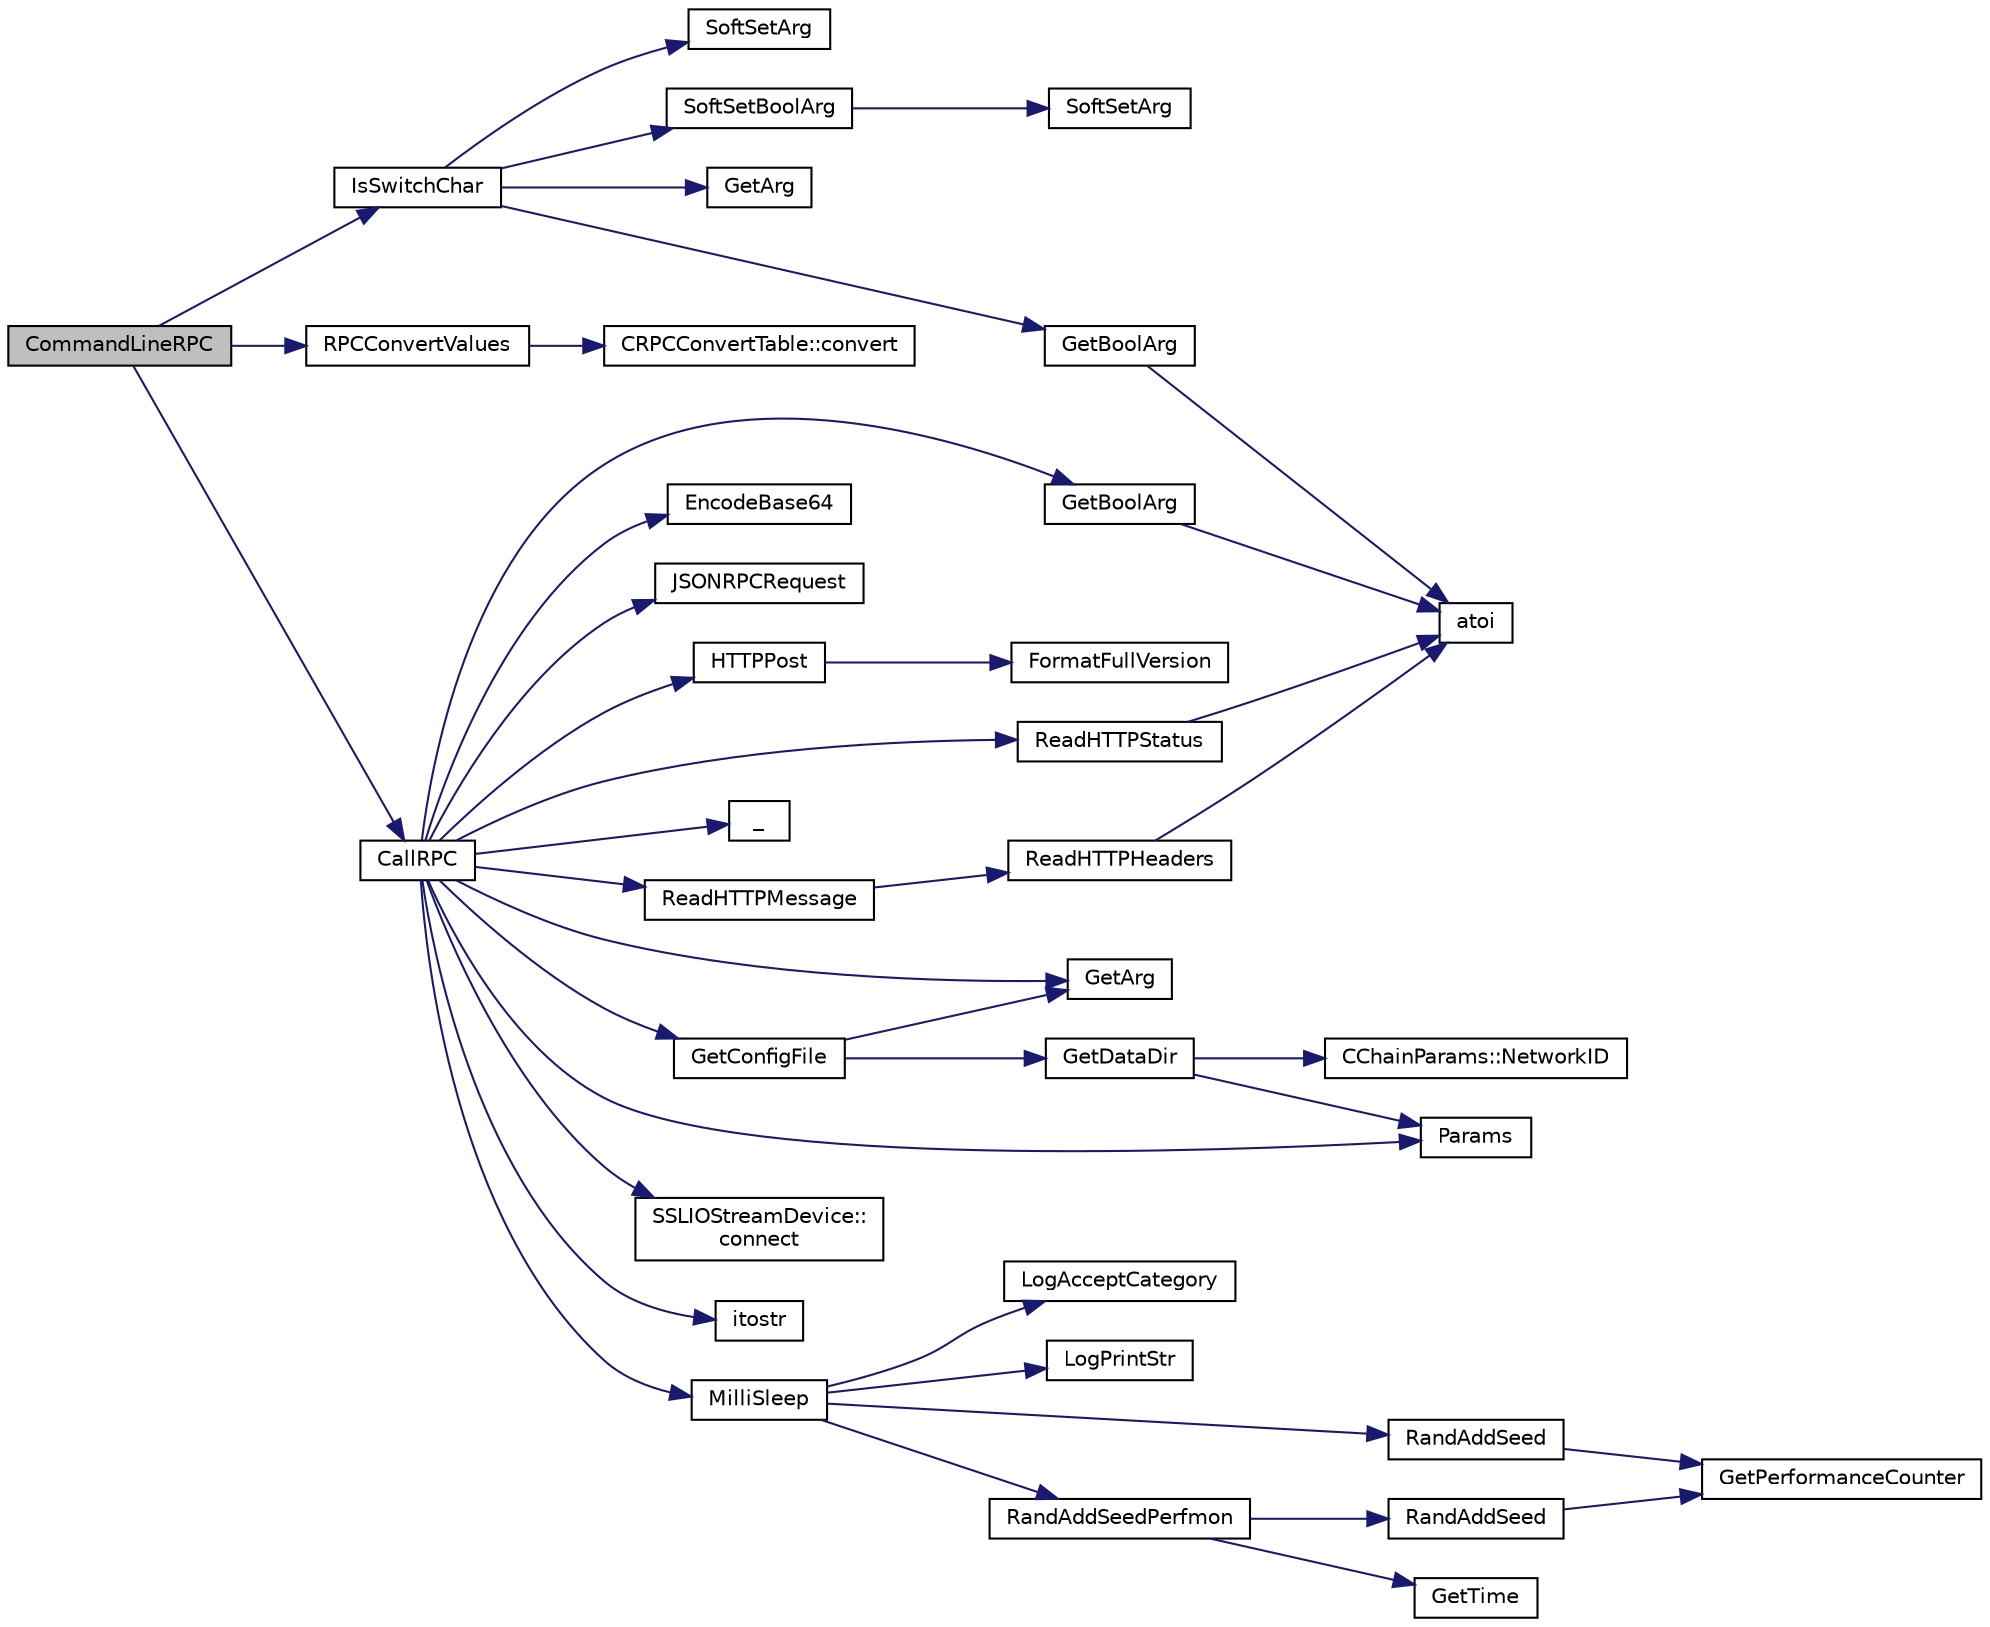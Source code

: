 digraph "CommandLineRPC"
{
  edge [fontname="Helvetica",fontsize="10",labelfontname="Helvetica",labelfontsize="10"];
  node [fontname="Helvetica",fontsize="10",shape=record];
  rankdir="LR";
  Node0 [label="CommandLineRPC",height=0.2,width=0.4,color="black", fillcolor="grey75", style="filled", fontcolor="black"];
  Node0 -> Node1 [color="midnightblue",fontsize="10",style="solid",fontname="Helvetica"];
  Node1 [label="IsSwitchChar",height=0.2,width=0.4,color="black", fillcolor="white", style="filled",URL="$d8/d3c/util_8h.html#ac0165e18ce3be89a2e0731e27d54b478"];
  Node1 -> Node2 [color="midnightblue",fontsize="10",style="solid",fontname="Helvetica"];
  Node2 [label="GetArg",height=0.2,width=0.4,color="black", fillcolor="white", style="filled",URL="$d8/d3c/util_8h.html#a24f685720bf40370e5bd2a192ad50cd8",tooltip="Return string argument or default value. "];
  Node1 -> Node3 [color="midnightblue",fontsize="10",style="solid",fontname="Helvetica"];
  Node3 [label="GetBoolArg",height=0.2,width=0.4,color="black", fillcolor="white", style="filled",URL="$d8/d3c/util_8h.html#a64d956f1dda7f9a80ab5d594532b906d",tooltip="Return boolean argument or default value. "];
  Node3 -> Node4 [color="midnightblue",fontsize="10",style="solid",fontname="Helvetica"];
  Node4 [label="atoi",height=0.2,width=0.4,color="black", fillcolor="white", style="filled",URL="$d8/d3c/util_8h.html#aa5ce96ec36f4413f820cec9c1831c070"];
  Node1 -> Node5 [color="midnightblue",fontsize="10",style="solid",fontname="Helvetica"];
  Node5 [label="SoftSetArg",height=0.2,width=0.4,color="black", fillcolor="white", style="filled",URL="$d8/d3c/util_8h.html#a9d94ca9f7c1496626992d1873e3f69df",tooltip="Set an argument if it doesn&#39;t already have a value. "];
  Node1 -> Node6 [color="midnightblue",fontsize="10",style="solid",fontname="Helvetica"];
  Node6 [label="SoftSetBoolArg",height=0.2,width=0.4,color="black", fillcolor="white", style="filled",URL="$d8/d3c/util_8h.html#acb3060cad083d342898b6055e43692ae",tooltip="Set a boolean argument if it doesn&#39;t already have a value. "];
  Node6 -> Node7 [color="midnightblue",fontsize="10",style="solid",fontname="Helvetica"];
  Node7 [label="SoftSetArg",height=0.2,width=0.4,color="black", fillcolor="white", style="filled",URL="$df/d2d/util_8cpp.html#a9d94ca9f7c1496626992d1873e3f69df",tooltip="Set an argument if it doesn&#39;t already have a value. "];
  Node0 -> Node8 [color="midnightblue",fontsize="10",style="solid",fontname="Helvetica"];
  Node8 [label="RPCConvertValues",height=0.2,width=0.4,color="black", fillcolor="white", style="filled",URL="$dd/d9e/rpcclient_8cpp.html#a21bbebd932d31a5b92fae7f504a7b37e"];
  Node8 -> Node9 [color="midnightblue",fontsize="10",style="solid",fontname="Helvetica"];
  Node9 [label="CRPCConvertTable::convert",height=0.2,width=0.4,color="black", fillcolor="white", style="filled",URL="$d5/d92/class_c_r_p_c_convert_table.html#a034b770cb03e79074111b85eba889e58"];
  Node0 -> Node10 [color="midnightblue",fontsize="10",style="solid",fontname="Helvetica"];
  Node10 [label="CallRPC",height=0.2,width=0.4,color="black", fillcolor="white", style="filled",URL="$dd/d9e/rpcclient_8cpp.html#ae0b4394f271db49671cf894dbe94c484"];
  Node10 -> Node11 [color="midnightblue",fontsize="10",style="solid",fontname="Helvetica"];
  Node11 [label="_",height=0.2,width=0.4,color="black", fillcolor="white", style="filled",URL="$d9/d6d/ui__interface_8h.html#aad133bb6103b53cebf03fd01e2f11ba1",tooltip="Translation function: Call Translate signal on UI interface, which returns a boost::optional result..."];
  Node10 -> Node12 [color="midnightblue",fontsize="10",style="solid",fontname="Helvetica"];
  Node12 [label="GetConfigFile",height=0.2,width=0.4,color="black", fillcolor="white", style="filled",URL="$df/d2d/util_8cpp.html#a7d86fadf98dfaba55f80b9be0ab0f978"];
  Node12 -> Node13 [color="midnightblue",fontsize="10",style="solid",fontname="Helvetica"];
  Node13 [label="GetArg",height=0.2,width=0.4,color="black", fillcolor="white", style="filled",URL="$df/d2d/util_8cpp.html#a24f685720bf40370e5bd2a192ad50cd8",tooltip="Return string argument or default value. "];
  Node12 -> Node14 [color="midnightblue",fontsize="10",style="solid",fontname="Helvetica"];
  Node14 [label="GetDataDir",height=0.2,width=0.4,color="black", fillcolor="white", style="filled",URL="$df/d2d/util_8cpp.html#ab83866a054745d4b30a3948a1b44beba"];
  Node14 -> Node15 [color="midnightblue",fontsize="10",style="solid",fontname="Helvetica"];
  Node15 [label="Params",height=0.2,width=0.4,color="black", fillcolor="white", style="filled",URL="$df/dbf/chainparams_8cpp.html#ace5c5b706d71a324a417dd2db394fd4a",tooltip="Return the currently selected parameters. "];
  Node14 -> Node16 [color="midnightblue",fontsize="10",style="solid",fontname="Helvetica"];
  Node16 [label="CChainParams::NetworkID",height=0.2,width=0.4,color="black", fillcolor="white", style="filled",URL="$d1/d4f/class_c_chain_params.html#a90dc493ec0c0325c98c3ac06eb99862b"];
  Node10 -> Node17 [color="midnightblue",fontsize="10",style="solid",fontname="Helvetica"];
  Node17 [label="GetBoolArg",height=0.2,width=0.4,color="black", fillcolor="white", style="filled",URL="$df/d2d/util_8cpp.html#a64d956f1dda7f9a80ab5d594532b906d",tooltip="Return boolean argument or default value. "];
  Node17 -> Node4 [color="midnightblue",fontsize="10",style="solid",fontname="Helvetica"];
  Node10 -> Node18 [color="midnightblue",fontsize="10",style="solid",fontname="Helvetica"];
  Node18 [label="SSLIOStreamDevice::\lconnect",height=0.2,width=0.4,color="black", fillcolor="white", style="filled",URL="$dd/df0/class_s_s_l_i_o_stream_device.html#acdded14a6c79e263989ebf8aea392405"];
  Node10 -> Node13 [color="midnightblue",fontsize="10",style="solid",fontname="Helvetica"];
  Node10 -> Node19 [color="midnightblue",fontsize="10",style="solid",fontname="Helvetica"];
  Node19 [label="itostr",height=0.2,width=0.4,color="black", fillcolor="white", style="filled",URL="$d8/d3c/util_8h.html#a565b3ea015b133d01dc52b4ec6e45f07"];
  Node10 -> Node15 [color="midnightblue",fontsize="10",style="solid",fontname="Helvetica"];
  Node10 -> Node20 [color="midnightblue",fontsize="10",style="solid",fontname="Helvetica"];
  Node20 [label="MilliSleep",height=0.2,width=0.4,color="black", fillcolor="white", style="filled",URL="$d8/d3c/util_8h.html#ac635182d3e845eda4af4fa5ab31609da"];
  Node20 -> Node21 [color="midnightblue",fontsize="10",style="solid",fontname="Helvetica"];
  Node21 [label="RandAddSeed",height=0.2,width=0.4,color="black", fillcolor="white", style="filled",URL="$d8/d3c/util_8h.html#ab699fbdf803610a4e2060fd87787f7e0"];
  Node21 -> Node22 [color="midnightblue",fontsize="10",style="solid",fontname="Helvetica"];
  Node22 [label="GetPerformanceCounter",height=0.2,width=0.4,color="black", fillcolor="white", style="filled",URL="$d8/d3c/util_8h.html#acd4d9988b9bb3f31fddf72a34b2bc37f"];
  Node20 -> Node23 [color="midnightblue",fontsize="10",style="solid",fontname="Helvetica"];
  Node23 [label="RandAddSeedPerfmon",height=0.2,width=0.4,color="black", fillcolor="white", style="filled",URL="$d8/d3c/util_8h.html#a786af12a87491f8dc24351d93b9833b6"];
  Node23 -> Node24 [color="midnightblue",fontsize="10",style="solid",fontname="Helvetica"];
  Node24 [label="RandAddSeed",height=0.2,width=0.4,color="black", fillcolor="white", style="filled",URL="$df/d2d/util_8cpp.html#ab699fbdf803610a4e2060fd87787f7e0"];
  Node24 -> Node22 [color="midnightblue",fontsize="10",style="solid",fontname="Helvetica"];
  Node23 -> Node25 [color="midnightblue",fontsize="10",style="solid",fontname="Helvetica"];
  Node25 [label="GetTime",height=0.2,width=0.4,color="black", fillcolor="white", style="filled",URL="$df/d2d/util_8cpp.html#a46fac5fba8ba905b5f9acb364f5d8c6f"];
  Node20 -> Node26 [color="midnightblue",fontsize="10",style="solid",fontname="Helvetica"];
  Node26 [label="LogAcceptCategory",height=0.2,width=0.4,color="black", fillcolor="white", style="filled",URL="$d8/d3c/util_8h.html#a343d2a13efe00125f78d25dafb0a8d98"];
  Node20 -> Node27 [color="midnightblue",fontsize="10",style="solid",fontname="Helvetica"];
  Node27 [label="LogPrintStr",height=0.2,width=0.4,color="black", fillcolor="white", style="filled",URL="$d8/d3c/util_8h.html#afd4c3002b2797c0560adddb6af3ca1da"];
  Node10 -> Node28 [color="midnightblue",fontsize="10",style="solid",fontname="Helvetica"];
  Node28 [label="EncodeBase64",height=0.2,width=0.4,color="black", fillcolor="white", style="filled",URL="$df/d2d/util_8cpp.html#a5e074135870a6fdfae4ac02047bc0432"];
  Node10 -> Node29 [color="midnightblue",fontsize="10",style="solid",fontname="Helvetica"];
  Node29 [label="JSONRPCRequest",height=0.2,width=0.4,color="black", fillcolor="white", style="filled",URL="$d2/d30/rpcprotocol_8cpp.html#ab409c39d9d803bb50fecd4f0ff9970a4"];
  Node10 -> Node30 [color="midnightblue",fontsize="10",style="solid",fontname="Helvetica"];
  Node30 [label="HTTPPost",height=0.2,width=0.4,color="black", fillcolor="white", style="filled",URL="$d2/d30/rpcprotocol_8cpp.html#af2d91e7026366657a021311ecc188262"];
  Node30 -> Node31 [color="midnightblue",fontsize="10",style="solid",fontname="Helvetica"];
  Node31 [label="FormatFullVersion",height=0.2,width=0.4,color="black", fillcolor="white", style="filled",URL="$df/d2d/util_8cpp.html#ac2170cca99e9347171fca492ae533d96"];
  Node10 -> Node32 [color="midnightblue",fontsize="10",style="solid",fontname="Helvetica"];
  Node32 [label="ReadHTTPStatus",height=0.2,width=0.4,color="black", fillcolor="white", style="filled",URL="$d2/d30/rpcprotocol_8cpp.html#af615c564cc7794d255e5adfacade4066"];
  Node32 -> Node4 [color="midnightblue",fontsize="10",style="solid",fontname="Helvetica"];
  Node10 -> Node33 [color="midnightblue",fontsize="10",style="solid",fontname="Helvetica"];
  Node33 [label="ReadHTTPMessage",height=0.2,width=0.4,color="black", fillcolor="white", style="filled",URL="$d2/d30/rpcprotocol_8cpp.html#a04ef20cccddfd1505806982c3c232325"];
  Node33 -> Node34 [color="midnightblue",fontsize="10",style="solid",fontname="Helvetica"];
  Node34 [label="ReadHTTPHeaders",height=0.2,width=0.4,color="black", fillcolor="white", style="filled",URL="$d2/d30/rpcprotocol_8cpp.html#adfa1ef30dd1e00dcbecff15e1161e369"];
  Node34 -> Node4 [color="midnightblue",fontsize="10",style="solid",fontname="Helvetica"];
}

